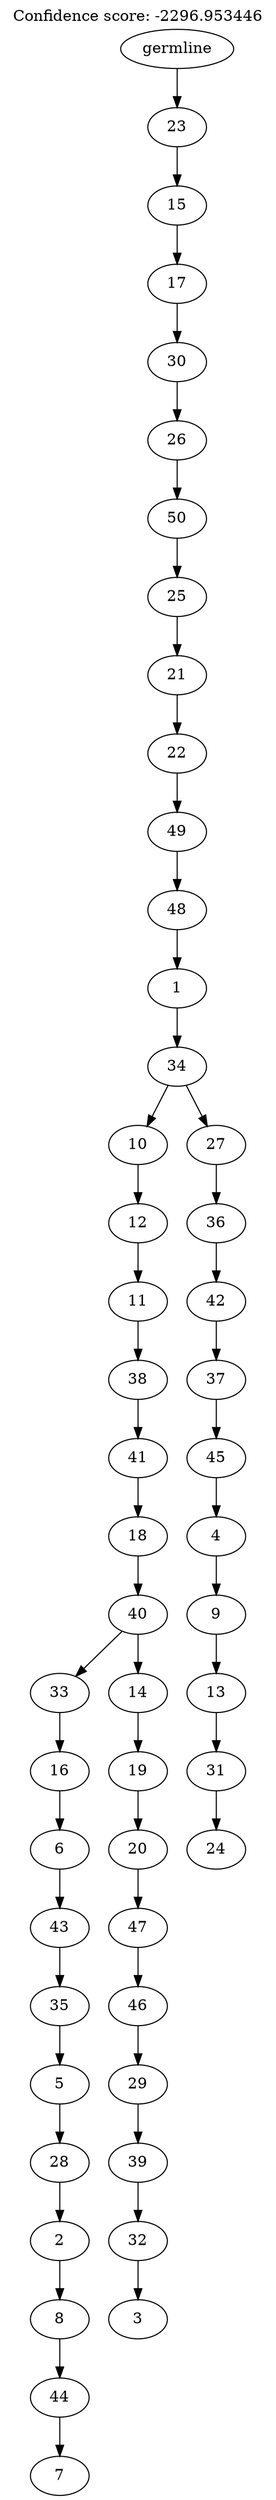 digraph g {
	"49" -> "50";
	"50" [label="7"];
	"48" -> "49";
	"49" [label="44"];
	"47" -> "48";
	"48" [label="8"];
	"46" -> "47";
	"47" [label="2"];
	"45" -> "46";
	"46" [label="28"];
	"44" -> "45";
	"45" [label="5"];
	"43" -> "44";
	"44" [label="35"];
	"42" -> "43";
	"43" [label="43"];
	"41" -> "42";
	"42" [label="6"];
	"40" -> "41";
	"41" [label="16"];
	"38" -> "39";
	"39" [label="3"];
	"37" -> "38";
	"38" [label="32"];
	"36" -> "37";
	"37" [label="39"];
	"35" -> "36";
	"36" [label="29"];
	"34" -> "35";
	"35" [label="46"];
	"33" -> "34";
	"34" [label="47"];
	"32" -> "33";
	"33" [label="20"];
	"31" -> "32";
	"32" [label="19"];
	"30" -> "31";
	"31" [label="14"];
	"30" -> "40";
	"40" [label="33"];
	"29" -> "30";
	"30" [label="40"];
	"28" -> "29";
	"29" [label="18"];
	"27" -> "28";
	"28" [label="41"];
	"26" -> "27";
	"27" [label="38"];
	"25" -> "26";
	"26" [label="11"];
	"24" -> "25";
	"25" [label="12"];
	"22" -> "23";
	"23" [label="24"];
	"21" -> "22";
	"22" [label="31"];
	"20" -> "21";
	"21" [label="13"];
	"19" -> "20";
	"20" [label="9"];
	"18" -> "19";
	"19" [label="4"];
	"17" -> "18";
	"18" [label="45"];
	"16" -> "17";
	"17" [label="37"];
	"15" -> "16";
	"16" [label="42"];
	"14" -> "15";
	"15" [label="36"];
	"13" -> "14";
	"14" [label="27"];
	"13" -> "24";
	"24" [label="10"];
	"12" -> "13";
	"13" [label="34"];
	"11" -> "12";
	"12" [label="1"];
	"10" -> "11";
	"11" [label="48"];
	"9" -> "10";
	"10" [label="49"];
	"8" -> "9";
	"9" [label="22"];
	"7" -> "8";
	"8" [label="21"];
	"6" -> "7";
	"7" [label="25"];
	"5" -> "6";
	"6" [label="50"];
	"4" -> "5";
	"5" [label="26"];
	"3" -> "4";
	"4" [label="30"];
	"2" -> "3";
	"3" [label="17"];
	"1" -> "2";
	"2" [label="15"];
	"0" -> "1";
	"1" [label="23"];
	"0" [label="germline"];
	labelloc="t";
	label="Confidence score: -2296.953446";
}
